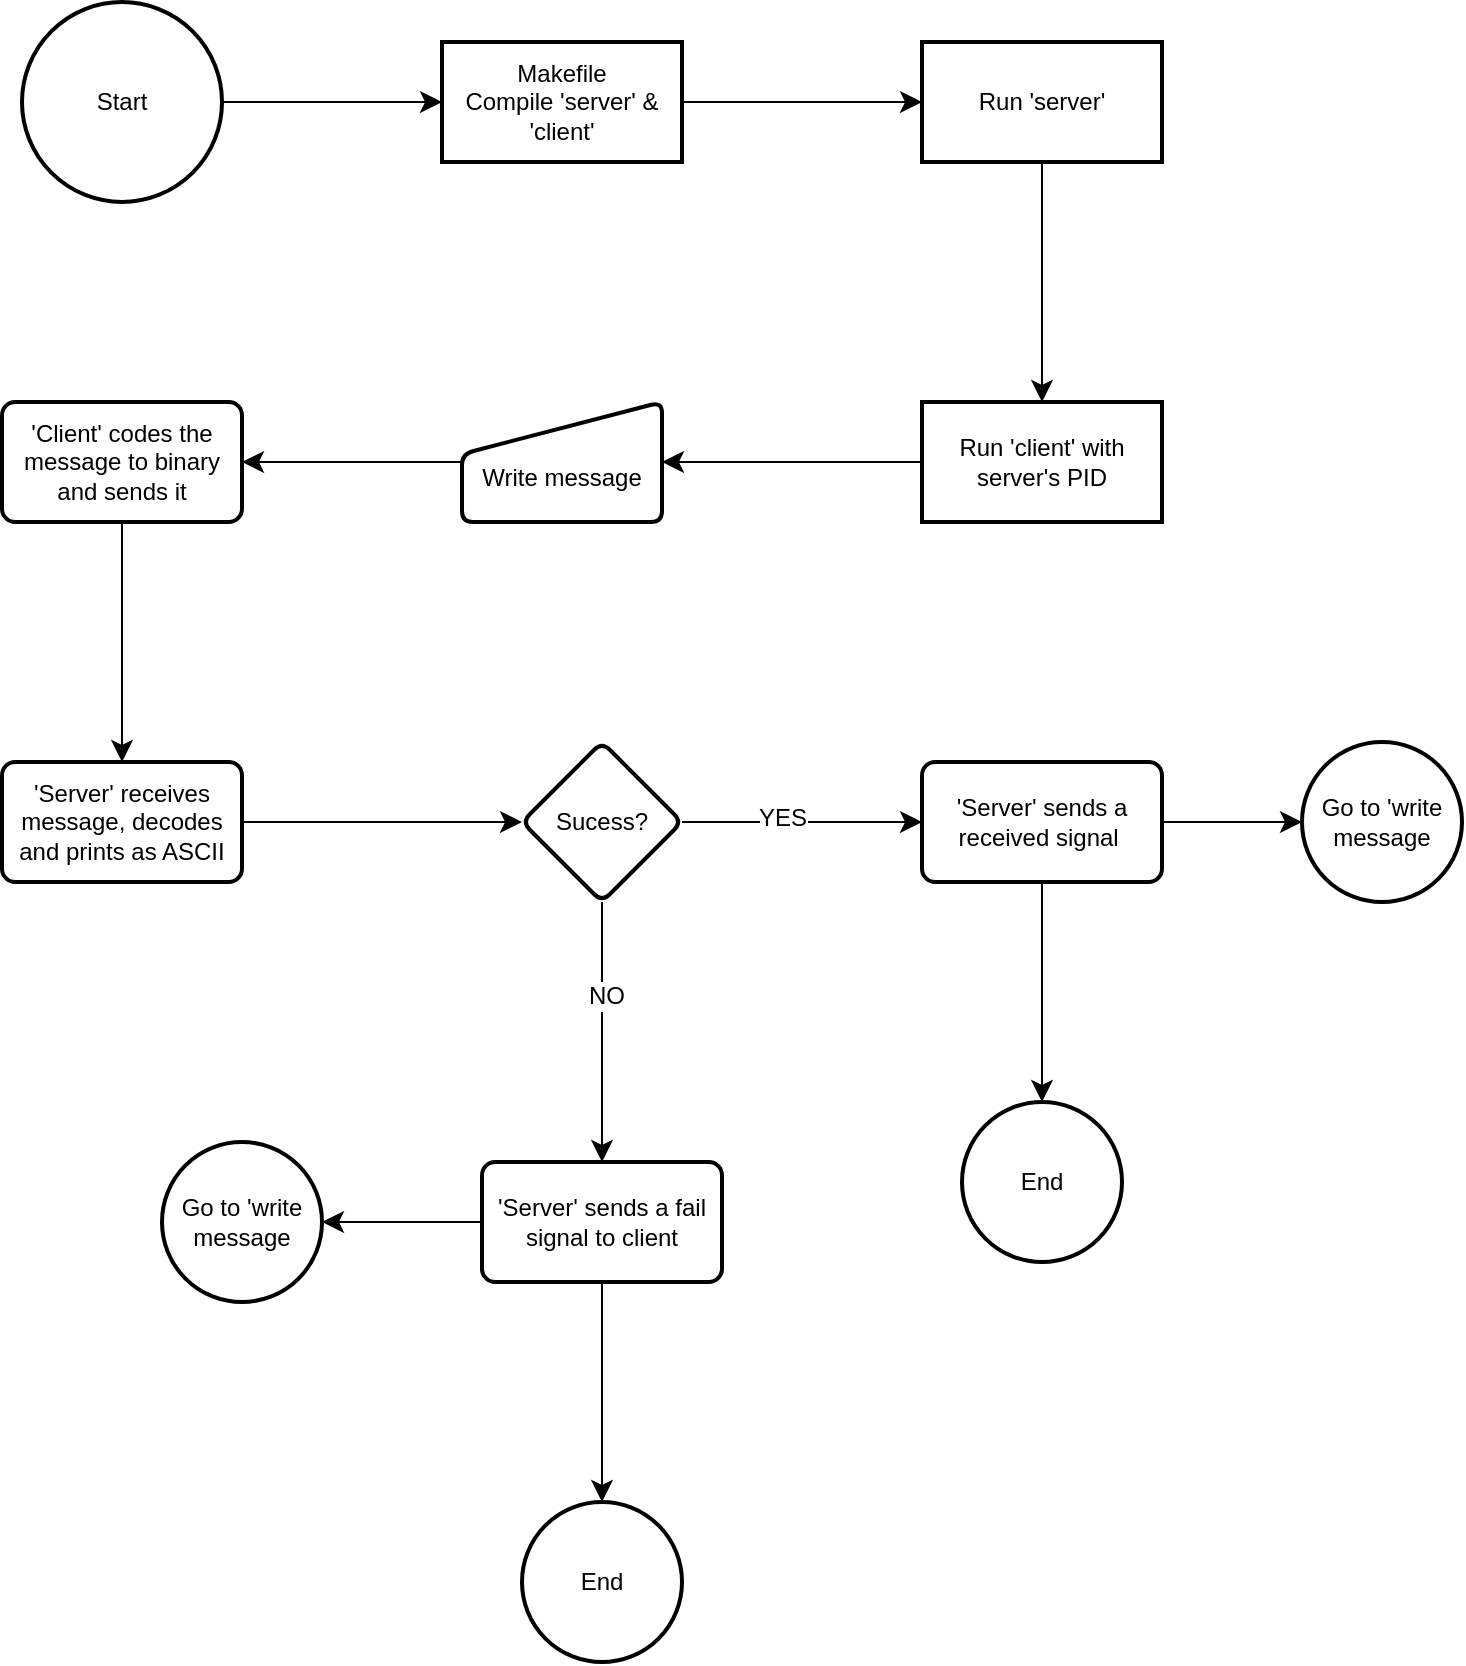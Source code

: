 <mxfile version="28.2.5">
  <diagram name="Page-1" id="ClMCTftlaDumYHm0V1Hk">
    <mxGraphModel dx="1232" dy="1378" grid="1" gridSize="10" guides="1" tooltips="1" connect="1" arrows="1" fold="1" page="1" pageScale="1" pageWidth="850" pageHeight="1100" math="0" shadow="0">
      <root>
        <mxCell id="0" />
        <mxCell id="1" parent="0" />
        <mxCell id="VunGk0xit2YbRF6asFoe-3" value="" style="edgeStyle=none;curved=1;rounded=0;orthogonalLoop=1;jettySize=auto;html=1;fontSize=12;startSize=8;endSize=8;" edge="1" parent="1" source="VunGk0xit2YbRF6asFoe-1" target="VunGk0xit2YbRF6asFoe-2">
          <mxGeometry relative="1" as="geometry" />
        </mxCell>
        <mxCell id="VunGk0xit2YbRF6asFoe-1" value="Start" style="strokeWidth=2;html=1;shape=mxgraph.flowchart.start_2;whiteSpace=wrap;" vertex="1" parent="1">
          <mxGeometry x="70" y="90" width="100" height="100" as="geometry" />
        </mxCell>
        <mxCell id="VunGk0xit2YbRF6asFoe-6" value="" style="edgeStyle=none;curved=1;rounded=0;orthogonalLoop=1;jettySize=auto;html=1;fontSize=12;startSize=8;endSize=8;" edge="1" parent="1" source="VunGk0xit2YbRF6asFoe-2" target="VunGk0xit2YbRF6asFoe-5">
          <mxGeometry relative="1" as="geometry" />
        </mxCell>
        <mxCell id="VunGk0xit2YbRF6asFoe-2" value="&lt;div&gt;Makefile&lt;/div&gt;&lt;div&gt;Compile &#39;server&#39; &amp;amp; &#39;client&#39;&lt;/div&gt;" style="whiteSpace=wrap;html=1;strokeWidth=2;" vertex="1" parent="1">
          <mxGeometry x="280" y="110" width="120" height="60" as="geometry" />
        </mxCell>
        <mxCell id="VunGk0xit2YbRF6asFoe-8" value="" style="edgeStyle=none;curved=1;rounded=0;orthogonalLoop=1;jettySize=auto;html=1;fontSize=12;startSize=8;endSize=8;" edge="1" parent="1" source="VunGk0xit2YbRF6asFoe-5" target="VunGk0xit2YbRF6asFoe-7">
          <mxGeometry relative="1" as="geometry" />
        </mxCell>
        <mxCell id="VunGk0xit2YbRF6asFoe-5" value="Run &#39;server&#39;" style="whiteSpace=wrap;html=1;strokeWidth=2;" vertex="1" parent="1">
          <mxGeometry x="520" y="110" width="120" height="60" as="geometry" />
        </mxCell>
        <mxCell id="VunGk0xit2YbRF6asFoe-10" value="" style="edgeStyle=none;curved=1;rounded=0;orthogonalLoop=1;jettySize=auto;html=1;fontSize=12;startSize=8;endSize=8;entryX=1;entryY=0.5;entryDx=0;entryDy=0;" edge="1" parent="1" source="VunGk0xit2YbRF6asFoe-7" target="VunGk0xit2YbRF6asFoe-11">
          <mxGeometry relative="1" as="geometry">
            <mxPoint x="400.0" y="320" as="targetPoint" />
          </mxGeometry>
        </mxCell>
        <mxCell id="VunGk0xit2YbRF6asFoe-7" value="Run &#39;client&#39; with server&#39;s PID" style="whiteSpace=wrap;html=1;strokeWidth=2;" vertex="1" parent="1">
          <mxGeometry x="520" y="290" width="120" height="60" as="geometry" />
        </mxCell>
        <mxCell id="VunGk0xit2YbRF6asFoe-13" value="" style="edgeStyle=none;curved=1;rounded=0;orthogonalLoop=1;jettySize=auto;html=1;fontSize=12;startSize=8;endSize=8;" edge="1" parent="1" source="VunGk0xit2YbRF6asFoe-11" target="VunGk0xit2YbRF6asFoe-12">
          <mxGeometry relative="1" as="geometry" />
        </mxCell>
        <mxCell id="VunGk0xit2YbRF6asFoe-11" value="&lt;div&gt;&lt;br&gt;&lt;/div&gt;&lt;div&gt;Write message&lt;/div&gt;" style="html=1;strokeWidth=2;shape=manualInput;whiteSpace=wrap;rounded=1;size=26;arcSize=11;" vertex="1" parent="1">
          <mxGeometry x="290" y="290" width="100" height="60" as="geometry" />
        </mxCell>
        <mxCell id="VunGk0xit2YbRF6asFoe-20" style="edgeStyle=none;curved=1;rounded=0;orthogonalLoop=1;jettySize=auto;html=1;exitX=0.5;exitY=1;exitDx=0;exitDy=0;entryX=0.5;entryY=0;entryDx=0;entryDy=0;fontSize=12;startSize=8;endSize=8;" edge="1" parent="1" source="VunGk0xit2YbRF6asFoe-12" target="VunGk0xit2YbRF6asFoe-14">
          <mxGeometry relative="1" as="geometry" />
        </mxCell>
        <mxCell id="VunGk0xit2YbRF6asFoe-12" value="&#39;Client&#39; codes the message to binary and sends it" style="whiteSpace=wrap;html=1;strokeWidth=2;rounded=1;arcSize=11;" vertex="1" parent="1">
          <mxGeometry x="60" y="290" width="120" height="60" as="geometry" />
        </mxCell>
        <mxCell id="VunGk0xit2YbRF6asFoe-19" value="" style="edgeStyle=none;curved=1;rounded=0;orthogonalLoop=1;jettySize=auto;html=1;fontSize=12;startSize=8;endSize=8;" edge="1" parent="1" source="VunGk0xit2YbRF6asFoe-14" target="VunGk0xit2YbRF6asFoe-18">
          <mxGeometry relative="1" as="geometry" />
        </mxCell>
        <mxCell id="VunGk0xit2YbRF6asFoe-14" value="&#39;Server&#39; receives message, decodes and prints as ASCII" style="whiteSpace=wrap;html=1;strokeWidth=2;rounded=1;arcSize=11;" vertex="1" parent="1">
          <mxGeometry x="60" y="470" width="120" height="60" as="geometry" />
        </mxCell>
        <mxCell id="VunGk0xit2YbRF6asFoe-27" value="" style="edgeStyle=none;curved=1;rounded=0;orthogonalLoop=1;jettySize=auto;html=1;fontSize=12;startSize=8;endSize=8;" edge="1" parent="1" source="VunGk0xit2YbRF6asFoe-16" target="VunGk0xit2YbRF6asFoe-26">
          <mxGeometry relative="1" as="geometry" />
        </mxCell>
        <mxCell id="VunGk0xit2YbRF6asFoe-35" value="" style="edgeStyle=none;curved=1;rounded=0;orthogonalLoop=1;jettySize=auto;html=1;fontSize=12;startSize=8;endSize=8;" edge="1" parent="1" source="VunGk0xit2YbRF6asFoe-16" target="VunGk0xit2YbRF6asFoe-34">
          <mxGeometry relative="1" as="geometry" />
        </mxCell>
        <mxCell id="VunGk0xit2YbRF6asFoe-16" value="&#39;Server&#39; sends a received signal&amp;nbsp;" style="whiteSpace=wrap;html=1;strokeWidth=2;rounded=1;arcSize=11;" vertex="1" parent="1">
          <mxGeometry x="520" y="470" width="120" height="60" as="geometry" />
        </mxCell>
        <mxCell id="VunGk0xit2YbRF6asFoe-21" style="edgeStyle=none;curved=1;rounded=0;orthogonalLoop=1;jettySize=auto;html=1;exitX=1;exitY=0.5;exitDx=0;exitDy=0;entryX=0;entryY=0.5;entryDx=0;entryDy=0;fontSize=12;startSize=8;endSize=8;" edge="1" parent="1" source="VunGk0xit2YbRF6asFoe-18" target="VunGk0xit2YbRF6asFoe-16">
          <mxGeometry relative="1" as="geometry" />
        </mxCell>
        <mxCell id="VunGk0xit2YbRF6asFoe-22" value="YES" style="edgeLabel;html=1;align=center;verticalAlign=middle;resizable=0;points=[];fontSize=12;" vertex="1" connectable="0" parent="VunGk0xit2YbRF6asFoe-21">
          <mxGeometry x="-0.17" y="2" relative="1" as="geometry">
            <mxPoint as="offset" />
          </mxGeometry>
        </mxCell>
        <mxCell id="VunGk0xit2YbRF6asFoe-24" value="" style="edgeStyle=none;curved=1;rounded=0;orthogonalLoop=1;jettySize=auto;html=1;fontSize=12;startSize=8;endSize=8;" edge="1" parent="1" source="VunGk0xit2YbRF6asFoe-18" target="VunGk0xit2YbRF6asFoe-23">
          <mxGeometry relative="1" as="geometry" />
        </mxCell>
        <mxCell id="VunGk0xit2YbRF6asFoe-25" value="&lt;div&gt;NO&lt;/div&gt;" style="edgeLabel;html=1;align=center;verticalAlign=middle;resizable=0;points=[];fontSize=12;" vertex="1" connectable="0" parent="VunGk0xit2YbRF6asFoe-24">
          <mxGeometry x="-0.277" y="2" relative="1" as="geometry">
            <mxPoint as="offset" />
          </mxGeometry>
        </mxCell>
        <mxCell id="VunGk0xit2YbRF6asFoe-18" value="Sucess?" style="rhombus;whiteSpace=wrap;html=1;strokeWidth=2;rounded=1;arcSize=11;" vertex="1" parent="1">
          <mxGeometry x="320" y="460" width="80" height="80" as="geometry" />
        </mxCell>
        <mxCell id="VunGk0xit2YbRF6asFoe-29" value="" style="edgeStyle=none;curved=1;rounded=0;orthogonalLoop=1;jettySize=auto;html=1;fontSize=12;startSize=8;endSize=8;" edge="1" parent="1" source="VunGk0xit2YbRF6asFoe-23" target="VunGk0xit2YbRF6asFoe-28">
          <mxGeometry relative="1" as="geometry" />
        </mxCell>
        <mxCell id="VunGk0xit2YbRF6asFoe-37" style="edgeStyle=none;curved=1;rounded=0;orthogonalLoop=1;jettySize=auto;html=1;exitX=0;exitY=0.5;exitDx=0;exitDy=0;entryX=1;entryY=0.5;entryDx=0;entryDy=0;fontSize=12;startSize=8;endSize=8;" edge="1" parent="1" source="VunGk0xit2YbRF6asFoe-23" target="VunGk0xit2YbRF6asFoe-36">
          <mxGeometry relative="1" as="geometry" />
        </mxCell>
        <mxCell id="VunGk0xit2YbRF6asFoe-23" value="&#39;Server&#39; sends a fail signal to client" style="whiteSpace=wrap;html=1;strokeWidth=2;rounded=1;arcSize=11;" vertex="1" parent="1">
          <mxGeometry x="300" y="670" width="120" height="60" as="geometry" />
        </mxCell>
        <mxCell id="VunGk0xit2YbRF6asFoe-26" value="End" style="ellipse;whiteSpace=wrap;html=1;strokeWidth=2;rounded=1;arcSize=11;" vertex="1" parent="1">
          <mxGeometry x="540" y="640" width="80" height="80" as="geometry" />
        </mxCell>
        <mxCell id="VunGk0xit2YbRF6asFoe-28" value="End" style="ellipse;whiteSpace=wrap;html=1;strokeWidth=2;rounded=1;arcSize=11;" vertex="1" parent="1">
          <mxGeometry x="320" y="840" width="80" height="80" as="geometry" />
        </mxCell>
        <mxCell id="VunGk0xit2YbRF6asFoe-34" value="&lt;div&gt;Go to &#39;write message&lt;/div&gt;" style="ellipse;whiteSpace=wrap;html=1;strokeWidth=2;rounded=1;arcSize=11;" vertex="1" parent="1">
          <mxGeometry x="710" y="460" width="80" height="80" as="geometry" />
        </mxCell>
        <mxCell id="VunGk0xit2YbRF6asFoe-36" value="&lt;div&gt;Go to &#39;write message&lt;/div&gt;" style="ellipse;whiteSpace=wrap;html=1;strokeWidth=2;rounded=1;arcSize=11;" vertex="1" parent="1">
          <mxGeometry x="140" y="660" width="80" height="80" as="geometry" />
        </mxCell>
      </root>
    </mxGraphModel>
  </diagram>
</mxfile>
